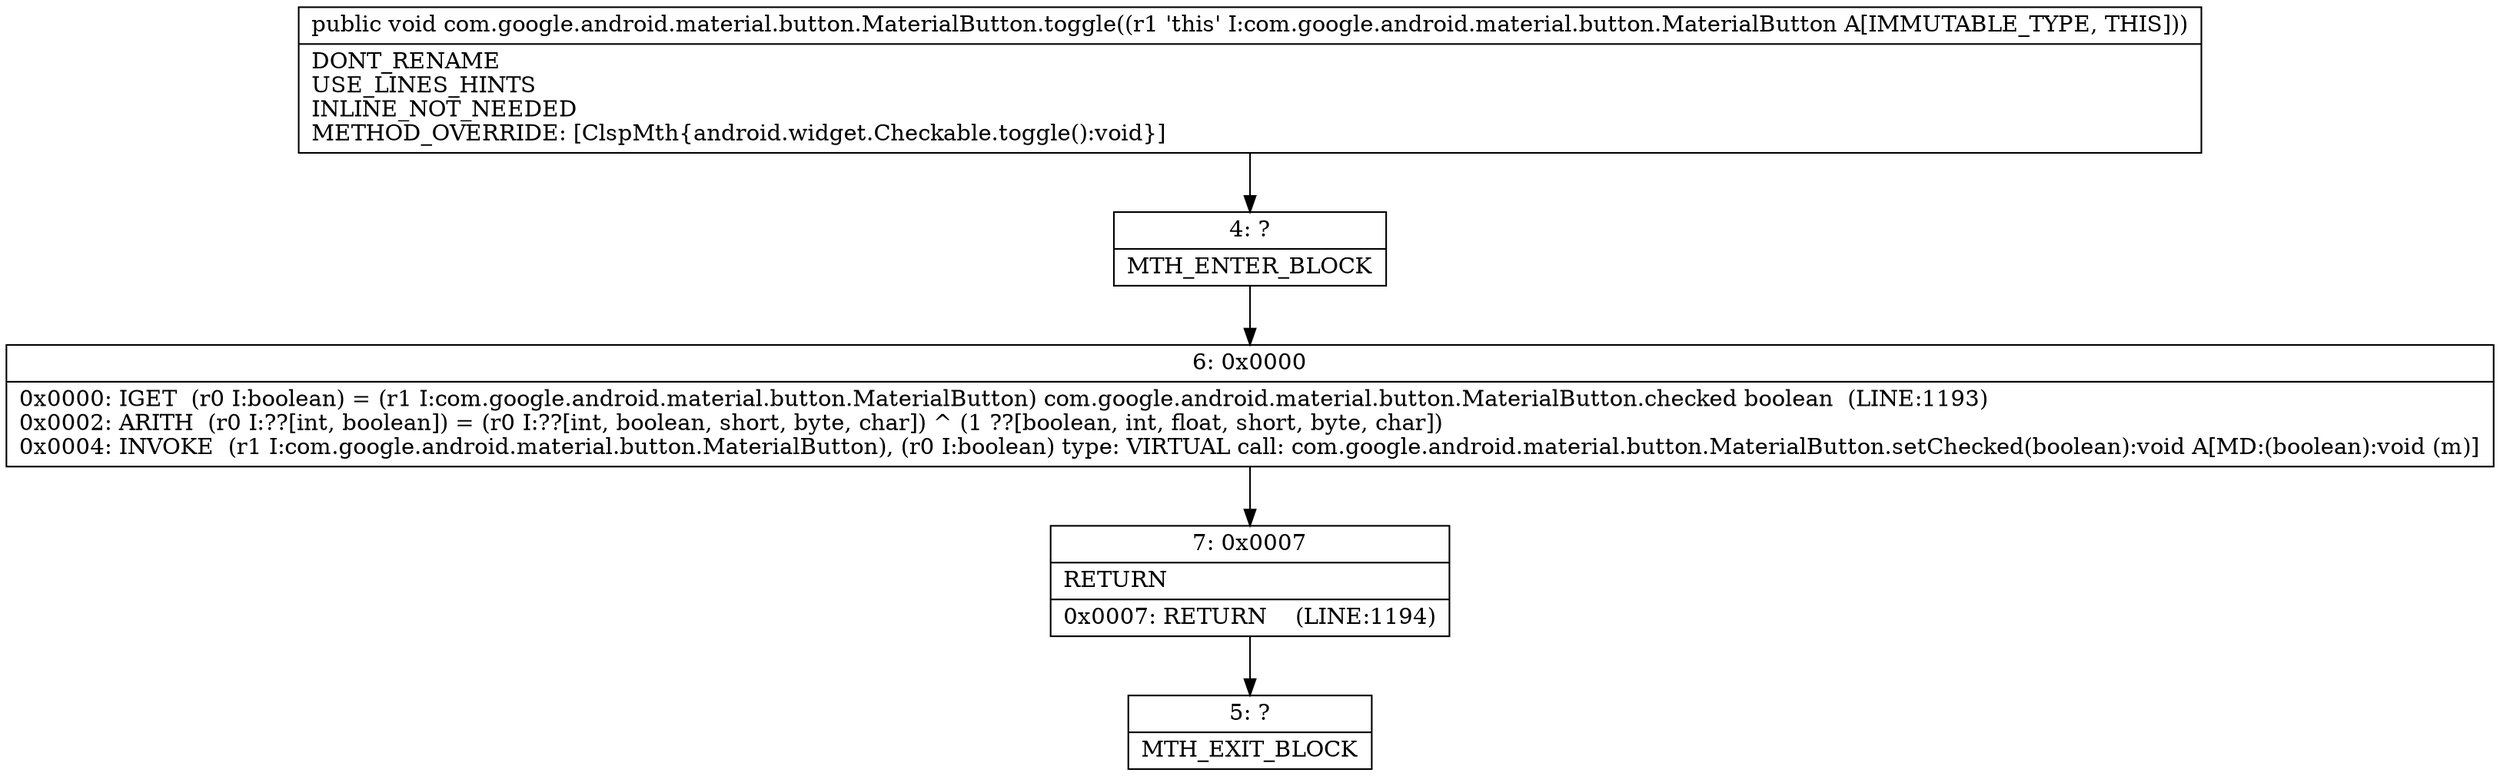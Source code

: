 digraph "CFG forcom.google.android.material.button.MaterialButton.toggle()V" {
Node_4 [shape=record,label="{4\:\ ?|MTH_ENTER_BLOCK\l}"];
Node_6 [shape=record,label="{6\:\ 0x0000|0x0000: IGET  (r0 I:boolean) = (r1 I:com.google.android.material.button.MaterialButton) com.google.android.material.button.MaterialButton.checked boolean  (LINE:1193)\l0x0002: ARITH  (r0 I:??[int, boolean]) = (r0 I:??[int, boolean, short, byte, char]) ^ (1 ??[boolean, int, float, short, byte, char]) \l0x0004: INVOKE  (r1 I:com.google.android.material.button.MaterialButton), (r0 I:boolean) type: VIRTUAL call: com.google.android.material.button.MaterialButton.setChecked(boolean):void A[MD:(boolean):void (m)]\l}"];
Node_7 [shape=record,label="{7\:\ 0x0007|RETURN\l|0x0007: RETURN    (LINE:1194)\l}"];
Node_5 [shape=record,label="{5\:\ ?|MTH_EXIT_BLOCK\l}"];
MethodNode[shape=record,label="{public void com.google.android.material.button.MaterialButton.toggle((r1 'this' I:com.google.android.material.button.MaterialButton A[IMMUTABLE_TYPE, THIS]))  | DONT_RENAME\lUSE_LINES_HINTS\lINLINE_NOT_NEEDED\lMETHOD_OVERRIDE: [ClspMth\{android.widget.Checkable.toggle():void\}]\l}"];
MethodNode -> Node_4;Node_4 -> Node_6;
Node_6 -> Node_7;
Node_7 -> Node_5;
}

